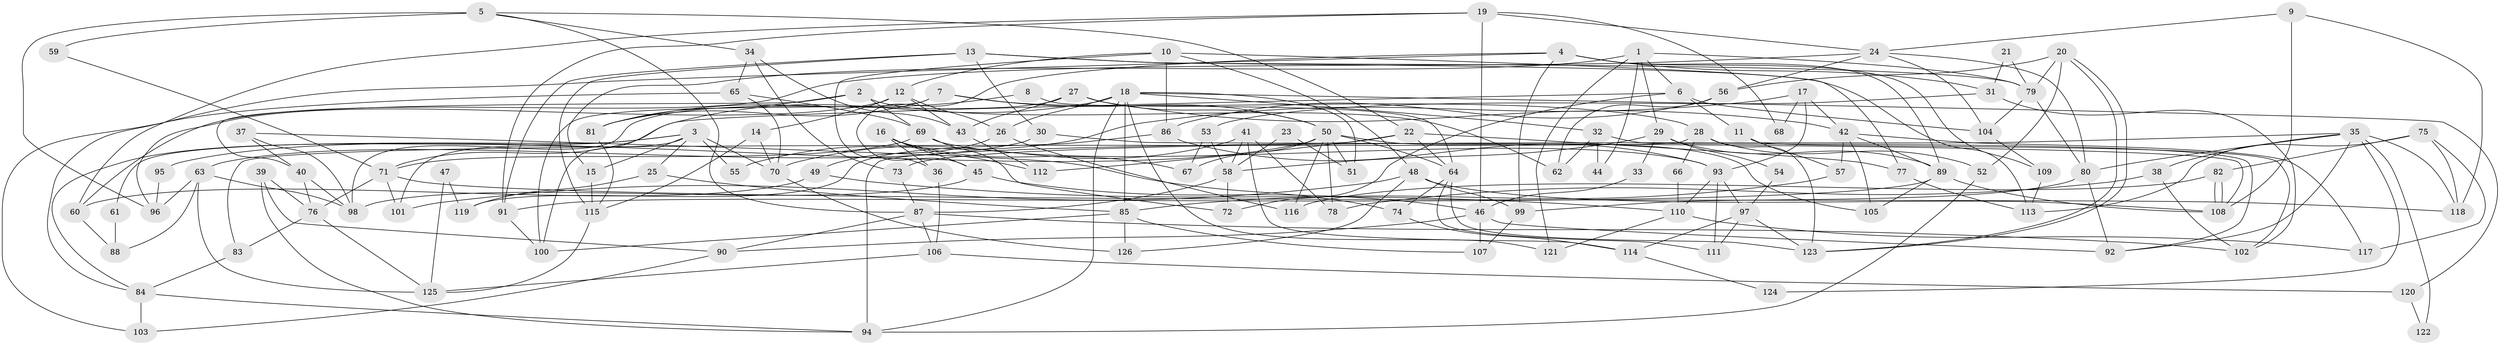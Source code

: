 // Generated by graph-tools (version 1.1) at 2025/50/03/09/25 03:50:13]
// undirected, 126 vertices, 252 edges
graph export_dot {
graph [start="1"]
  node [color=gray90,style=filled];
  1;
  2;
  3;
  4;
  5;
  6;
  7;
  8;
  9;
  10;
  11;
  12;
  13;
  14;
  15;
  16;
  17;
  18;
  19;
  20;
  21;
  22;
  23;
  24;
  25;
  26;
  27;
  28;
  29;
  30;
  31;
  32;
  33;
  34;
  35;
  36;
  37;
  38;
  39;
  40;
  41;
  42;
  43;
  44;
  45;
  46;
  47;
  48;
  49;
  50;
  51;
  52;
  53;
  54;
  55;
  56;
  57;
  58;
  59;
  60;
  61;
  62;
  63;
  64;
  65;
  66;
  67;
  68;
  69;
  70;
  71;
  72;
  73;
  74;
  75;
  76;
  77;
  78;
  79;
  80;
  81;
  82;
  83;
  84;
  85;
  86;
  87;
  88;
  89;
  90;
  91;
  92;
  93;
  94;
  95;
  96;
  97;
  98;
  99;
  100;
  101;
  102;
  103;
  104;
  105;
  106;
  107;
  108;
  109;
  110;
  111;
  112;
  113;
  114;
  115;
  116;
  117;
  118;
  119;
  120;
  121;
  122;
  123;
  124;
  125;
  126;
  1 -- 79;
  1 -- 6;
  1 -- 15;
  1 -- 29;
  1 -- 44;
  1 -- 121;
  2 -- 62;
  2 -- 81;
  2 -- 40;
  2 -- 69;
  3 -- 84;
  3 -- 70;
  3 -- 15;
  3 -- 25;
  3 -- 55;
  3 -- 61;
  3 -- 101;
  4 -- 84;
  4 -- 99;
  4 -- 31;
  4 -- 45;
  4 -- 89;
  4 -- 109;
  5 -- 87;
  5 -- 22;
  5 -- 34;
  5 -- 59;
  5 -- 96;
  6 -- 104;
  6 -- 71;
  6 -- 11;
  6 -- 72;
  7 -- 28;
  7 -- 100;
  7 -- 50;
  7 -- 81;
  8 -- 64;
  8 -- 81;
  9 -- 108;
  9 -- 118;
  9 -- 24;
  10 -- 12;
  10 -- 36;
  10 -- 48;
  10 -- 77;
  10 -- 86;
  11 -- 102;
  11 -- 57;
  12 -- 96;
  12 -- 43;
  12 -- 14;
  12 -- 26;
  13 -- 113;
  13 -- 91;
  13 -- 30;
  13 -- 79;
  13 -- 115;
  14 -- 115;
  14 -- 70;
  15 -- 115;
  16 -- 112;
  16 -- 45;
  16 -- 36;
  16 -- 67;
  17 -- 42;
  17 -- 93;
  17 -- 55;
  17 -- 68;
  18 -- 85;
  18 -- 94;
  18 -- 26;
  18 -- 32;
  18 -- 51;
  18 -- 100;
  18 -- 120;
  18 -- 121;
  19 -- 24;
  19 -- 46;
  19 -- 60;
  19 -- 68;
  19 -- 91;
  20 -- 79;
  20 -- 123;
  20 -- 123;
  20 -- 52;
  20 -- 56;
  21 -- 31;
  21 -- 79;
  22 -- 77;
  22 -- 64;
  22 -- 94;
  22 -- 112;
  23 -- 58;
  23 -- 51;
  24 -- 60;
  24 -- 56;
  24 -- 80;
  24 -- 104;
  25 -- 85;
  25 -- 119;
  26 -- 49;
  26 -- 116;
  27 -- 50;
  27 -- 42;
  27 -- 43;
  27 -- 98;
  28 -- 52;
  28 -- 123;
  28 -- 66;
  28 -- 83;
  29 -- 58;
  29 -- 33;
  29 -- 54;
  29 -- 89;
  30 -- 108;
  30 -- 63;
  31 -- 53;
  31 -- 102;
  32 -- 92;
  32 -- 44;
  32 -- 62;
  33 -- 46;
  34 -- 65;
  34 -- 43;
  34 -- 73;
  35 -- 80;
  35 -- 73;
  35 -- 38;
  35 -- 92;
  35 -- 118;
  35 -- 122;
  35 -- 124;
  36 -- 106;
  37 -- 40;
  37 -- 98;
  37 -- 74;
  38 -- 78;
  38 -- 102;
  39 -- 90;
  39 -- 76;
  39 -- 94;
  40 -- 98;
  40 -- 76;
  41 -- 114;
  41 -- 70;
  41 -- 58;
  41 -- 78;
  42 -- 117;
  42 -- 89;
  42 -- 57;
  42 -- 105;
  43 -- 112;
  45 -- 98;
  45 -- 46;
  46 -- 92;
  46 -- 90;
  46 -- 107;
  47 -- 125;
  47 -- 119;
  48 -- 108;
  48 -- 99;
  48 -- 101;
  48 -- 126;
  49 -- 110;
  49 -- 60;
  50 -- 105;
  50 -- 51;
  50 -- 64;
  50 -- 67;
  50 -- 78;
  50 -- 95;
  50 -- 116;
  52 -- 94;
  53 -- 67;
  53 -- 58;
  54 -- 97;
  56 -- 62;
  56 -- 86;
  57 -- 85;
  58 -- 87;
  58 -- 72;
  59 -- 71;
  60 -- 88;
  61 -- 88;
  63 -- 125;
  63 -- 88;
  63 -- 96;
  63 -- 98;
  64 -- 123;
  64 -- 74;
  64 -- 111;
  65 -- 69;
  65 -- 70;
  65 -- 103;
  66 -- 110;
  69 -- 72;
  69 -- 71;
  69 -- 93;
  70 -- 126;
  71 -- 101;
  71 -- 76;
  71 -- 118;
  73 -- 87;
  74 -- 114;
  75 -- 82;
  75 -- 118;
  75 -- 113;
  75 -- 117;
  76 -- 83;
  76 -- 125;
  77 -- 113;
  79 -- 80;
  79 -- 104;
  80 -- 99;
  80 -- 92;
  81 -- 115;
  82 -- 116;
  82 -- 108;
  82 -- 108;
  83 -- 84;
  84 -- 94;
  84 -- 103;
  85 -- 100;
  85 -- 107;
  85 -- 126;
  86 -- 93;
  86 -- 119;
  87 -- 102;
  87 -- 90;
  87 -- 106;
  89 -- 91;
  89 -- 105;
  89 -- 108;
  90 -- 103;
  91 -- 100;
  93 -- 97;
  93 -- 110;
  93 -- 111;
  95 -- 96;
  97 -- 111;
  97 -- 114;
  97 -- 123;
  99 -- 107;
  104 -- 109;
  106 -- 125;
  106 -- 120;
  109 -- 113;
  110 -- 121;
  110 -- 117;
  114 -- 124;
  115 -- 125;
  120 -- 122;
}
